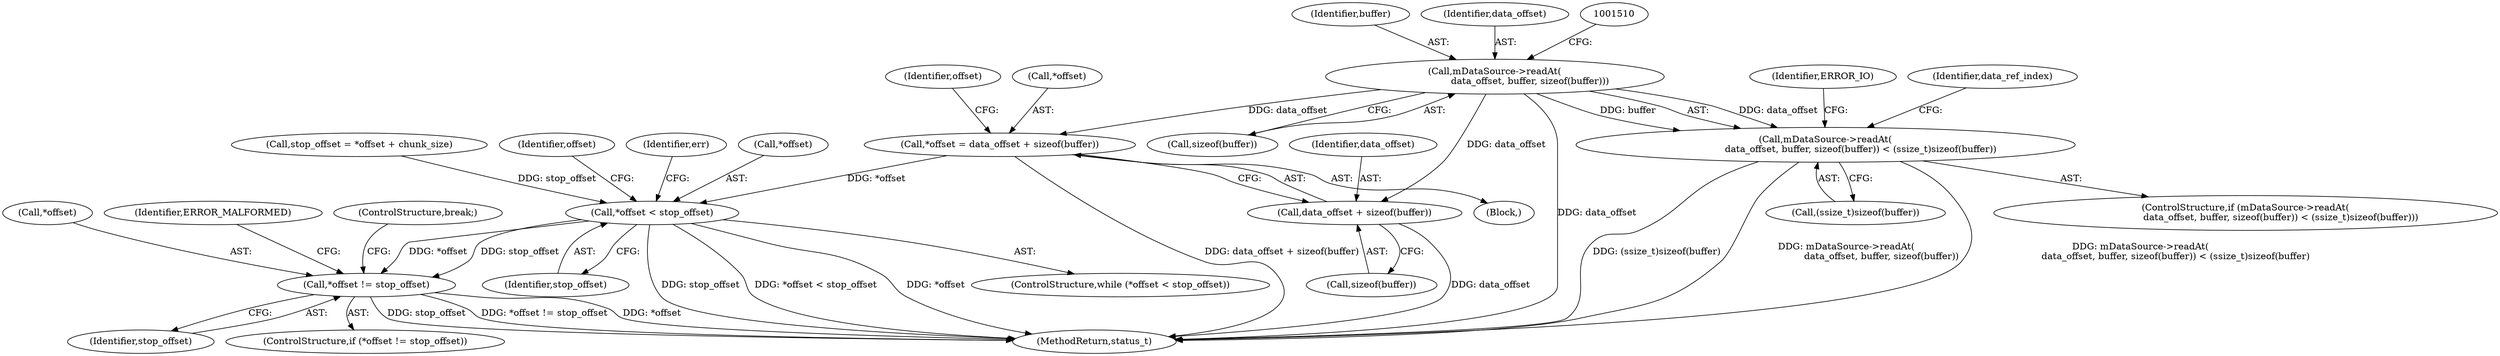 digraph "0_Android_463a6f807e187828442949d1924e143cf07778c6@API" {
"1001504" [label="(Call,mDataSource->readAt(\n                        data_offset, buffer, sizeof(buffer)))"];
"1001503" [label="(Call,mDataSource->readAt(\n                        data_offset, buffer, sizeof(buffer)) < (ssize_t)sizeof(buffer))"];
"1001588" [label="(Call,*offset = data_offset + sizeof(buffer))"];
"1001596" [label="(Call,*offset < stop_offset)"];
"1001617" [label="(Call,*offset != stop_offset)"];
"1001591" [label="(Call,data_offset + sizeof(buffer))"];
"1001509" [label="(Call,(ssize_t)sizeof(buffer))"];
"1001618" [label="(Call,*offset)"];
"1001504" [label="(Call,mDataSource->readAt(\n                        data_offset, buffer, sizeof(buffer)))"];
"1001596" [label="(Call,*offset < stop_offset)"];
"1001620" [label="(Identifier,stop_offset)"];
"1001588" [label="(Call,*offset = data_offset + sizeof(buffer))"];
"1001623" [label="(Identifier,ERROR_MALFORMED)"];
"1001624" [label="(ControlStructure,break;)"];
"1001619" [label="(Identifier,offset)"];
"1001617" [label="(Call,*offset != stop_offset)"];
"1001490" [label="(Block,)"];
"1001598" [label="(Identifier,offset)"];
"1001515" [label="(Identifier,ERROR_IO)"];
"1001518" [label="(Identifier,data_ref_index)"];
"1001603" [label="(Identifier,err)"];
"1001597" [label="(Call,*offset)"];
"1001503" [label="(Call,mDataSource->readAt(\n                        data_offset, buffer, sizeof(buffer)) < (ssize_t)sizeof(buffer))"];
"1001599" [label="(Identifier,stop_offset)"];
"1001506" [label="(Identifier,buffer)"];
"1001616" [label="(ControlStructure,if (*offset != stop_offset))"];
"1001595" [label="(ControlStructure,while (*offset < stop_offset))"];
"1001591" [label="(Call,data_offset + sizeof(buffer))"];
"1001593" [label="(Call,sizeof(buffer))"];
"1001505" [label="(Identifier,data_offset)"];
"1001589" [label="(Call,*offset)"];
"1002911" [label="(MethodReturn,status_t)"];
"1001507" [label="(Call,sizeof(buffer))"];
"1001582" [label="(Call,stop_offset = *offset + chunk_size)"];
"1001502" [label="(ControlStructure,if (mDataSource->readAt(\n                        data_offset, buffer, sizeof(buffer)) < (ssize_t)sizeof(buffer)))"];
"1001592" [label="(Identifier,data_offset)"];
"1001504" -> "1001503"  [label="AST: "];
"1001504" -> "1001507"  [label="CFG: "];
"1001505" -> "1001504"  [label="AST: "];
"1001506" -> "1001504"  [label="AST: "];
"1001507" -> "1001504"  [label="AST: "];
"1001510" -> "1001504"  [label="CFG: "];
"1001504" -> "1002911"  [label="DDG: data_offset"];
"1001504" -> "1001503"  [label="DDG: data_offset"];
"1001504" -> "1001503"  [label="DDG: buffer"];
"1001504" -> "1001588"  [label="DDG: data_offset"];
"1001504" -> "1001591"  [label="DDG: data_offset"];
"1001503" -> "1001502"  [label="AST: "];
"1001503" -> "1001509"  [label="CFG: "];
"1001509" -> "1001503"  [label="AST: "];
"1001515" -> "1001503"  [label="CFG: "];
"1001518" -> "1001503"  [label="CFG: "];
"1001503" -> "1002911"  [label="DDG: (ssize_t)sizeof(buffer)"];
"1001503" -> "1002911"  [label="DDG: mDataSource->readAt(\n                        data_offset, buffer, sizeof(buffer))"];
"1001503" -> "1002911"  [label="DDG: mDataSource->readAt(\n                        data_offset, buffer, sizeof(buffer)) < (ssize_t)sizeof(buffer)"];
"1001588" -> "1001490"  [label="AST: "];
"1001588" -> "1001591"  [label="CFG: "];
"1001589" -> "1001588"  [label="AST: "];
"1001591" -> "1001588"  [label="AST: "];
"1001598" -> "1001588"  [label="CFG: "];
"1001588" -> "1002911"  [label="DDG: data_offset + sizeof(buffer)"];
"1001588" -> "1001596"  [label="DDG: *offset"];
"1001596" -> "1001595"  [label="AST: "];
"1001596" -> "1001599"  [label="CFG: "];
"1001597" -> "1001596"  [label="AST: "];
"1001599" -> "1001596"  [label="AST: "];
"1001603" -> "1001596"  [label="CFG: "];
"1001619" -> "1001596"  [label="CFG: "];
"1001596" -> "1002911"  [label="DDG: stop_offset"];
"1001596" -> "1002911"  [label="DDG: *offset"];
"1001596" -> "1002911"  [label="DDG: *offset < stop_offset"];
"1001582" -> "1001596"  [label="DDG: stop_offset"];
"1001596" -> "1001617"  [label="DDG: *offset"];
"1001596" -> "1001617"  [label="DDG: stop_offset"];
"1001617" -> "1001616"  [label="AST: "];
"1001617" -> "1001620"  [label="CFG: "];
"1001618" -> "1001617"  [label="AST: "];
"1001620" -> "1001617"  [label="AST: "];
"1001623" -> "1001617"  [label="CFG: "];
"1001624" -> "1001617"  [label="CFG: "];
"1001617" -> "1002911"  [label="DDG: stop_offset"];
"1001617" -> "1002911"  [label="DDG: *offset != stop_offset"];
"1001617" -> "1002911"  [label="DDG: *offset"];
"1001591" -> "1001593"  [label="CFG: "];
"1001592" -> "1001591"  [label="AST: "];
"1001593" -> "1001591"  [label="AST: "];
"1001591" -> "1002911"  [label="DDG: data_offset"];
}
